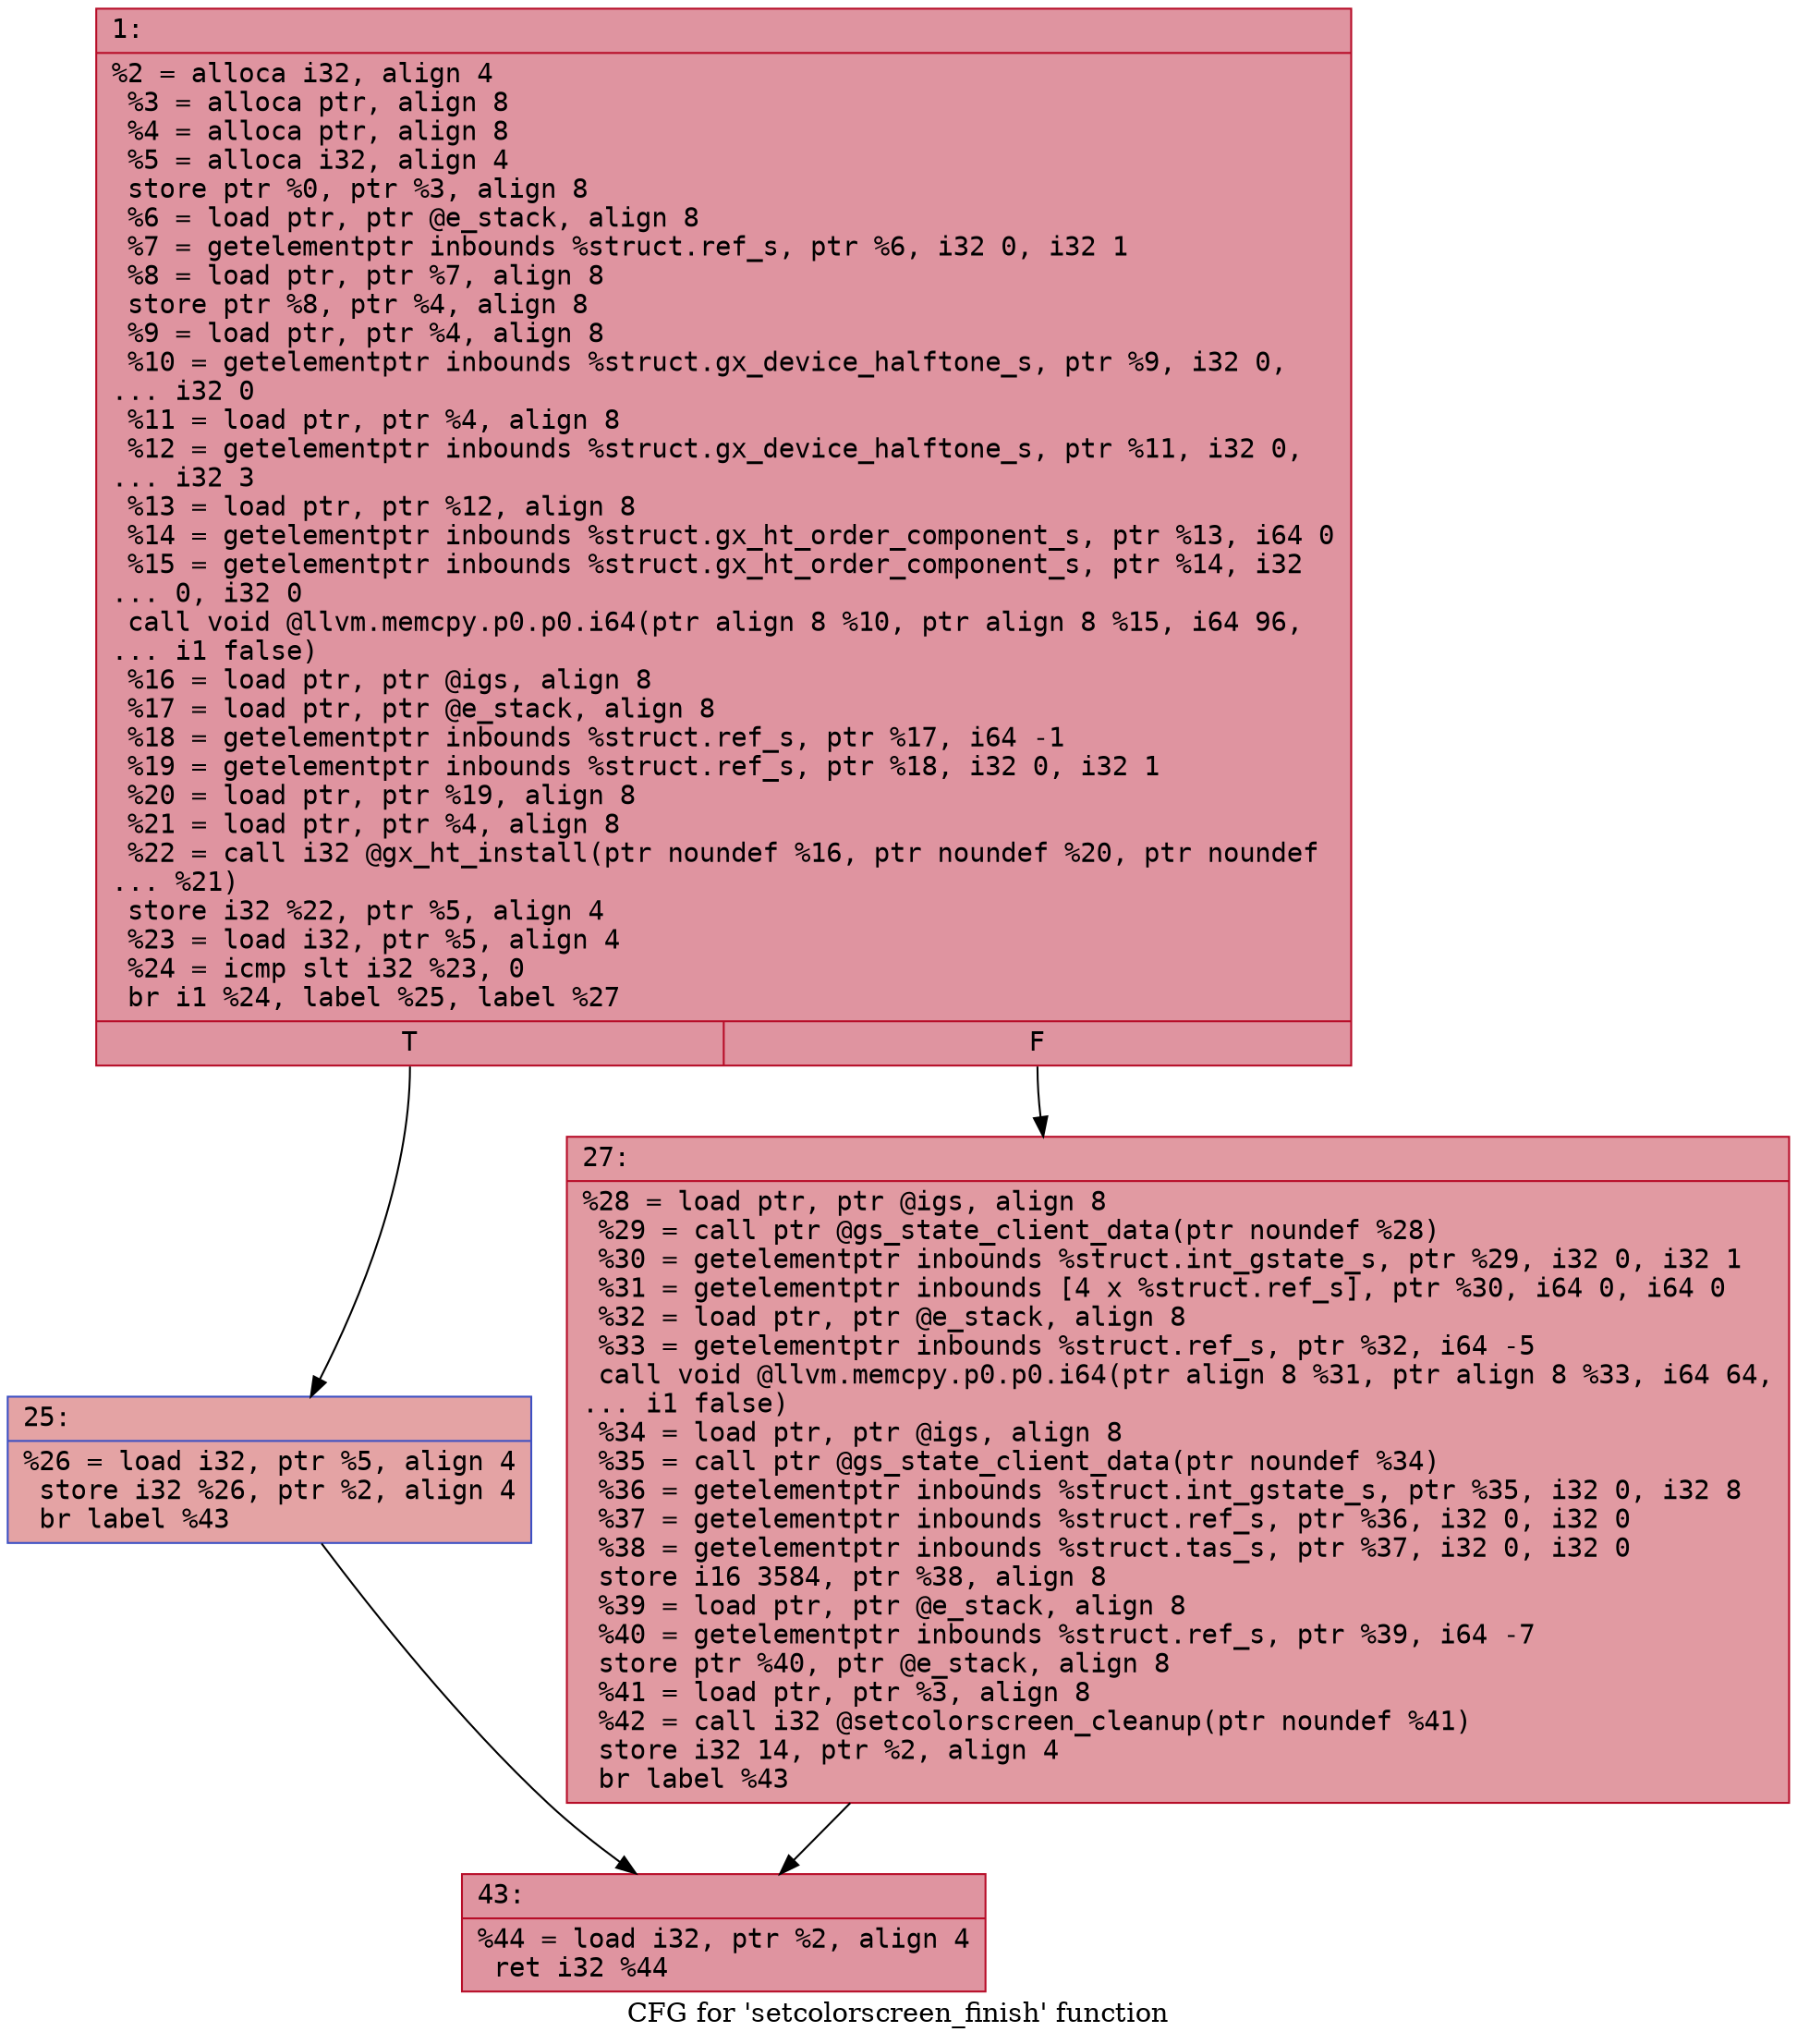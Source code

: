 digraph "CFG for 'setcolorscreen_finish' function" {
	label="CFG for 'setcolorscreen_finish' function";

	Node0x600001626d50 [shape=record,color="#b70d28ff", style=filled, fillcolor="#b70d2870" fontname="Courier",label="{1:\l|  %2 = alloca i32, align 4\l  %3 = alloca ptr, align 8\l  %4 = alloca ptr, align 8\l  %5 = alloca i32, align 4\l  store ptr %0, ptr %3, align 8\l  %6 = load ptr, ptr @e_stack, align 8\l  %7 = getelementptr inbounds %struct.ref_s, ptr %6, i32 0, i32 1\l  %8 = load ptr, ptr %7, align 8\l  store ptr %8, ptr %4, align 8\l  %9 = load ptr, ptr %4, align 8\l  %10 = getelementptr inbounds %struct.gx_device_halftone_s, ptr %9, i32 0,\l... i32 0\l  %11 = load ptr, ptr %4, align 8\l  %12 = getelementptr inbounds %struct.gx_device_halftone_s, ptr %11, i32 0,\l... i32 3\l  %13 = load ptr, ptr %12, align 8\l  %14 = getelementptr inbounds %struct.gx_ht_order_component_s, ptr %13, i64 0\l  %15 = getelementptr inbounds %struct.gx_ht_order_component_s, ptr %14, i32\l... 0, i32 0\l  call void @llvm.memcpy.p0.p0.i64(ptr align 8 %10, ptr align 8 %15, i64 96,\l... i1 false)\l  %16 = load ptr, ptr @igs, align 8\l  %17 = load ptr, ptr @e_stack, align 8\l  %18 = getelementptr inbounds %struct.ref_s, ptr %17, i64 -1\l  %19 = getelementptr inbounds %struct.ref_s, ptr %18, i32 0, i32 1\l  %20 = load ptr, ptr %19, align 8\l  %21 = load ptr, ptr %4, align 8\l  %22 = call i32 @gx_ht_install(ptr noundef %16, ptr noundef %20, ptr noundef\l... %21)\l  store i32 %22, ptr %5, align 4\l  %23 = load i32, ptr %5, align 4\l  %24 = icmp slt i32 %23, 0\l  br i1 %24, label %25, label %27\l|{<s0>T|<s1>F}}"];
	Node0x600001626d50:s0 -> Node0x600001626da0[tooltip="1 -> 25\nProbability 37.50%" ];
	Node0x600001626d50:s1 -> Node0x600001626df0[tooltip="1 -> 27\nProbability 62.50%" ];
	Node0x600001626da0 [shape=record,color="#3d50c3ff", style=filled, fillcolor="#c32e3170" fontname="Courier",label="{25:\l|  %26 = load i32, ptr %5, align 4\l  store i32 %26, ptr %2, align 4\l  br label %43\l}"];
	Node0x600001626da0 -> Node0x600001626e40[tooltip="25 -> 43\nProbability 100.00%" ];
	Node0x600001626df0 [shape=record,color="#b70d28ff", style=filled, fillcolor="#bb1b2c70" fontname="Courier",label="{27:\l|  %28 = load ptr, ptr @igs, align 8\l  %29 = call ptr @gs_state_client_data(ptr noundef %28)\l  %30 = getelementptr inbounds %struct.int_gstate_s, ptr %29, i32 0, i32 1\l  %31 = getelementptr inbounds [4 x %struct.ref_s], ptr %30, i64 0, i64 0\l  %32 = load ptr, ptr @e_stack, align 8\l  %33 = getelementptr inbounds %struct.ref_s, ptr %32, i64 -5\l  call void @llvm.memcpy.p0.p0.i64(ptr align 8 %31, ptr align 8 %33, i64 64,\l... i1 false)\l  %34 = load ptr, ptr @igs, align 8\l  %35 = call ptr @gs_state_client_data(ptr noundef %34)\l  %36 = getelementptr inbounds %struct.int_gstate_s, ptr %35, i32 0, i32 8\l  %37 = getelementptr inbounds %struct.ref_s, ptr %36, i32 0, i32 0\l  %38 = getelementptr inbounds %struct.tas_s, ptr %37, i32 0, i32 0\l  store i16 3584, ptr %38, align 8\l  %39 = load ptr, ptr @e_stack, align 8\l  %40 = getelementptr inbounds %struct.ref_s, ptr %39, i64 -7\l  store ptr %40, ptr @e_stack, align 8\l  %41 = load ptr, ptr %3, align 8\l  %42 = call i32 @setcolorscreen_cleanup(ptr noundef %41)\l  store i32 14, ptr %2, align 4\l  br label %43\l}"];
	Node0x600001626df0 -> Node0x600001626e40[tooltip="27 -> 43\nProbability 100.00%" ];
	Node0x600001626e40 [shape=record,color="#b70d28ff", style=filled, fillcolor="#b70d2870" fontname="Courier",label="{43:\l|  %44 = load i32, ptr %2, align 4\l  ret i32 %44\l}"];
}
